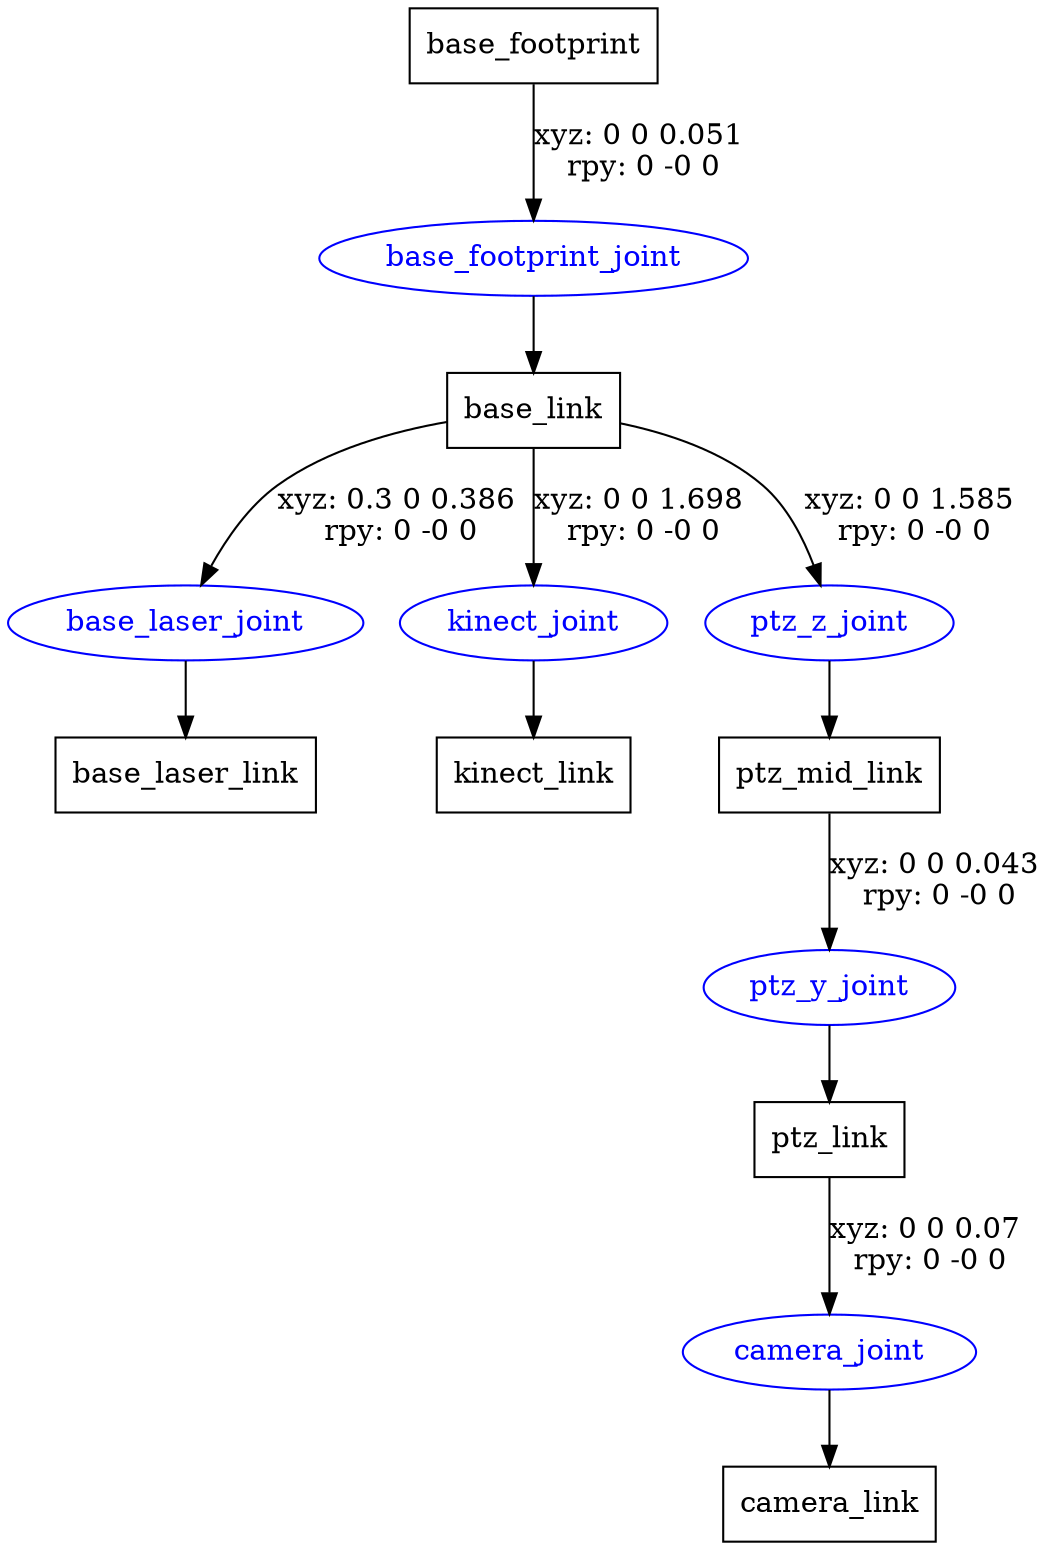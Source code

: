 digraph G {
node [shape=box];
"base_footprint" [label="base_footprint"];
"base_link" [label="base_link"];
"base_laser_link" [label="base_laser_link"];
"kinect_link" [label="kinect_link"];
"ptz_mid_link" [label="ptz_mid_link"];
"ptz_link" [label="ptz_link"];
"camera_link" [label="camera_link"];
node [shape=ellipse, color=blue, fontcolor=blue];
"base_footprint" -> "base_footprint_joint" [label="xyz: 0 0 0.051 \nrpy: 0 -0 0"]
"base_footprint_joint" -> "base_link"
"base_link" -> "base_laser_joint" [label="xyz: 0.3 0 0.386 \nrpy: 0 -0 0"]
"base_laser_joint" -> "base_laser_link"
"base_link" -> "kinect_joint" [label="xyz: 0 0 1.698 \nrpy: 0 -0 0"]
"kinect_joint" -> "kinect_link"
"base_link" -> "ptz_z_joint" [label="xyz: 0 0 1.585 \nrpy: 0 -0 0"]
"ptz_z_joint" -> "ptz_mid_link"
"ptz_mid_link" -> "ptz_y_joint" [label="xyz: 0 0 0.043 \nrpy: 0 -0 0"]
"ptz_y_joint" -> "ptz_link"
"ptz_link" -> "camera_joint" [label="xyz: 0 0 0.07 \nrpy: 0 -0 0"]
"camera_joint" -> "camera_link"
}

